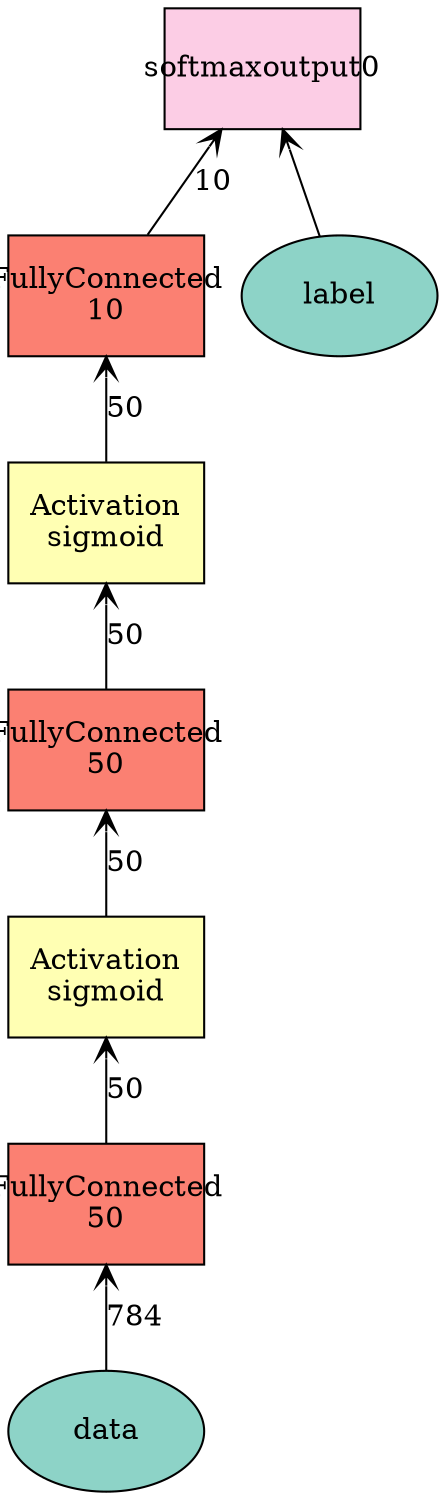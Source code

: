 digraph plot {
	data [label=data fillcolor="#8dd3c7" fixedsize=true height=0.8034 shape=oval style=filled width=1.3]
	FNN_fc1 [label="FullyConnected\n50" fillcolor="#fb8072" fixedsize=true height=0.8034 shape=box style=filled width=1.3]
	FNN_sigmoid1 [label="Activation\nsigmoid" fillcolor="#ffffb3" fixedsize=true height=0.8034 shape=box style=filled width=1.3]
	FNN_fc2 [label="FullyConnected\n50" fillcolor="#fb8072" fixedsize=true height=0.8034 shape=box style=filled width=1.3]
	FNN_sigmoid2 [label="Activation\nsigmoid" fillcolor="#ffffb3" fixedsize=true height=0.8034 shape=box style=filled width=1.3]
	FNN_fc3 [label="FullyConnected\n10" fillcolor="#fb8072" fixedsize=true height=0.8034 shape=box style=filled width=1.3]
	label [label=label fillcolor="#8dd3c7" fixedsize=true height=0.8034 shape=oval style=filled width=1.3]
	softmaxoutput0 [label=softmaxoutput0 fillcolor="#fccde5" fixedsize=true height=0.8034 shape=box style=filled width=1.3]
	FNN_fc1 -> data [label=784 arrowtail=open dir=back]
	FNN_sigmoid1 -> FNN_fc1 [label=50 arrowtail=open dir=back]
	FNN_fc2 -> FNN_sigmoid1 [label=50 arrowtail=open dir=back]
	FNN_sigmoid2 -> FNN_fc2 [label=50 arrowtail=open dir=back]
	FNN_fc3 -> FNN_sigmoid2 [label=50 arrowtail=open dir=back]
	softmaxoutput0 -> FNN_fc3 [label=10 arrowtail=open dir=back]
	softmaxoutput0 -> label [label="" arrowtail=open dir=back]
}
